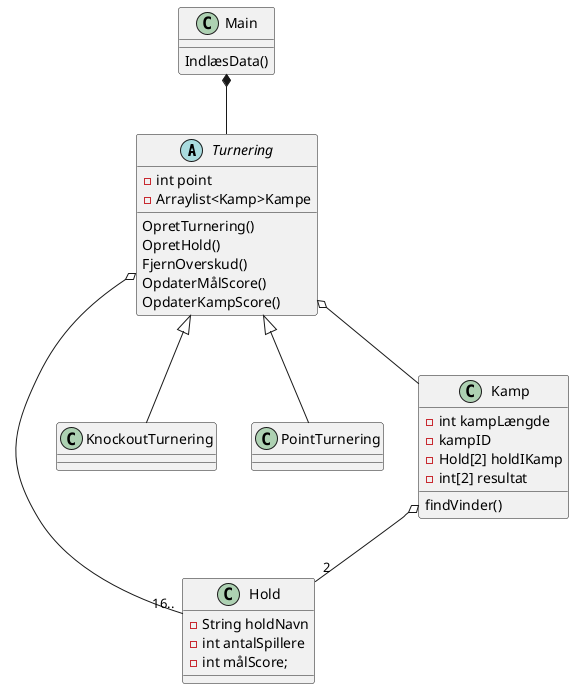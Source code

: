 @startuml
'https://plantuml.com/class-diagram

abstract class Turnering
class Main
class Hold
class KnockoutTurnering
class PointTurnering
class Kamp

Main *-- Turnering
Turnering <|-- KnockoutTurnering
Turnering<|-- PointTurnering
Turnering o-- "16.." Hold
Turnering o-- Kamp
Kamp o-- "2" Hold


class Main {
IndlæsData()
}
class Kamp{
- int kampLængde
- kampID
- Hold[2] holdIKamp
- int[2] resultat
findVinder()
}

class Hold{
-String holdNavn
-int antalSpillere
- int målScore;

}
abstract class Turnering{
-int point
-Arraylist<Kamp>Kampe
OpretTurnering()
OpretHold()
FjernOverskud()
OpdaterMålScore()
OpdaterKampScore()
}
class KnockoutTurnering{

}
class PointTurnering{
}


@enduml